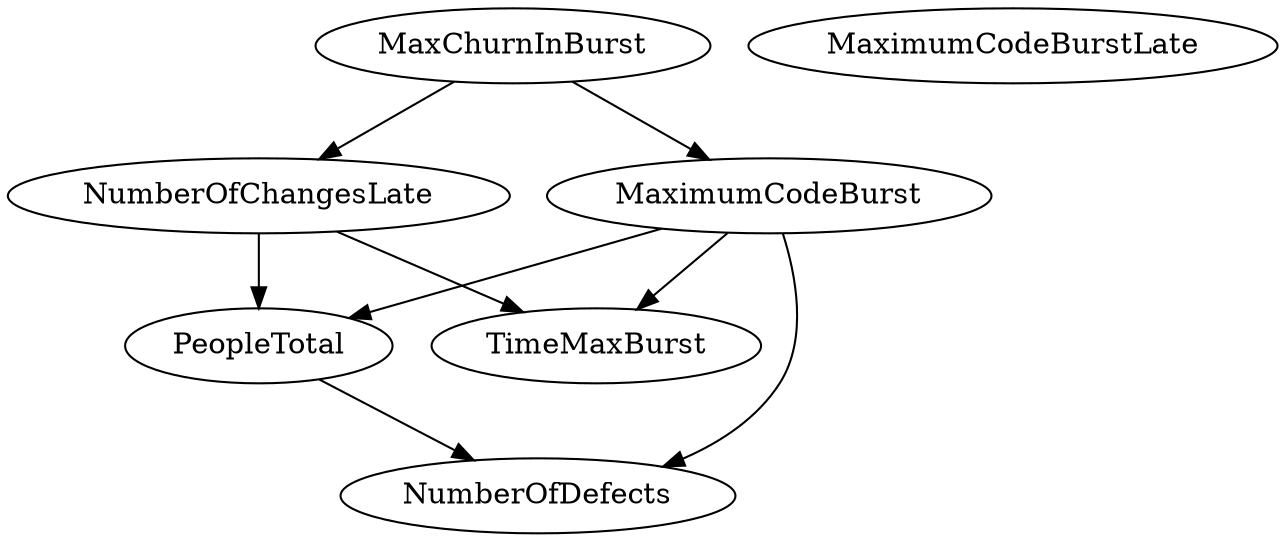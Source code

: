 digraph {
   NumberOfChangesLate;
   MaximumCodeBurst;
   NumberOfDefects;
   MaxChurnInBurst;
   TimeMaxBurst;
   MaximumCodeBurstLate;
   PeopleTotal;
   NumberOfChangesLate -> TimeMaxBurst;
   NumberOfChangesLate -> PeopleTotal;
   MaximumCodeBurst -> NumberOfDefects;
   MaximumCodeBurst -> TimeMaxBurst;
   MaximumCodeBurst -> PeopleTotal;
   MaxChurnInBurst -> NumberOfChangesLate;
   MaxChurnInBurst -> MaximumCodeBurst;
   PeopleTotal -> NumberOfDefects;
}
